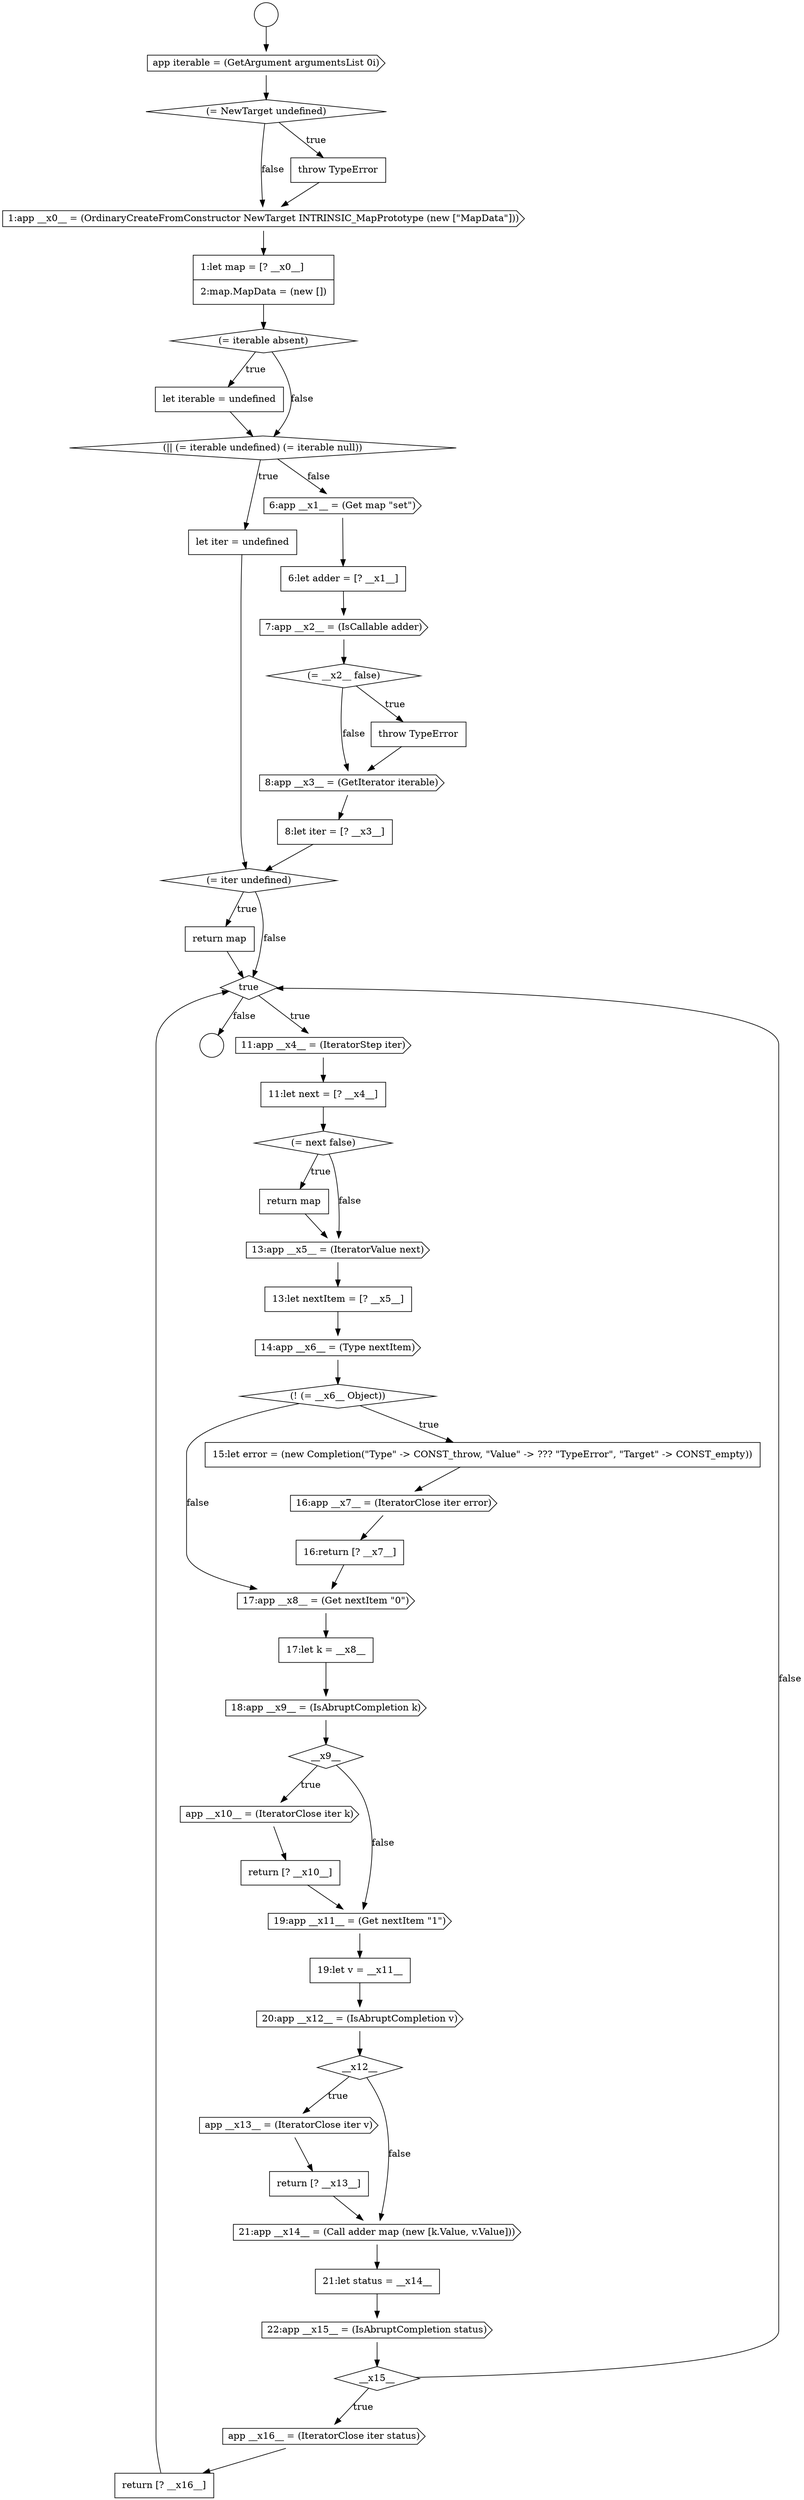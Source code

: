 digraph {
  node15055 [shape=none, margin=0, label=<<font color="black">
    <table border="0" cellborder="1" cellspacing="0" cellpadding="10">
      <tr><td align="left">return map</td></tr>
    </table>
  </font>> color="black" fillcolor="white" style=filled]
  node15073 [shape=none, margin=0, label=<<font color="black">
    <table border="0" cellborder="1" cellspacing="0" cellpadding="10">
      <tr><td align="left">return [? __x10__]</td></tr>
    </table>
  </font>> color="black" fillcolor="white" style=filled]
  node15041 [shape=cds, label=<<font color="black">1:app __x0__ = (OrdinaryCreateFromConstructor NewTarget INTRINSIC_MapPrototype (new [&quot;MapData&quot;]))</font>> color="black" fillcolor="white" style=filled]
  node15046 [shape=none, margin=0, label=<<font color="black">
    <table border="0" cellborder="1" cellspacing="0" cellpadding="10">
      <tr><td align="left">let iter = undefined</td></tr>
    </table>
  </font>> color="black" fillcolor="white" style=filled]
  node15050 [shape=diamond, label=<<font color="black">(= __x2__ false)</font>> color="black" fillcolor="white" style=filled]
  node15068 [shape=cds, label=<<font color="black">17:app __x8__ = (Get nextItem &quot;0&quot;)</font>> color="black" fillcolor="white" style=filled]
  node15049 [shape=cds, label=<<font color="black">7:app __x2__ = (IsCallable adder)</font>> color="black" fillcolor="white" style=filled]
  node15063 [shape=cds, label=<<font color="black">14:app __x6__ = (Type nextItem)</font>> color="black" fillcolor="white" style=filled]
  node15085 [shape=none, margin=0, label=<<font color="black">
    <table border="0" cellborder="1" cellspacing="0" cellpadding="10">
      <tr><td align="left">return [? __x16__]</td></tr>
    </table>
  </font>> color="black" fillcolor="white" style=filled]
  node15084 [shape=cds, label=<<font color="black">app __x16__ = (IteratorClose iter status)</font>> color="black" fillcolor="white" style=filled]
  node15056 [shape=diamond, label=<<font color="black">true</font>> color="black" fillcolor="white" style=filled]
  node15067 [shape=none, margin=0, label=<<font color="black">
    <table border="0" cellborder="1" cellspacing="0" cellpadding="10">
      <tr><td align="left">16:return [? __x7__]</td></tr>
    </table>
  </font>> color="black" fillcolor="white" style=filled]
  node15052 [shape=cds, label=<<font color="black">8:app __x3__ = (GetIterator iterable)</font>> color="black" fillcolor="white" style=filled]
  node15059 [shape=diamond, label=<<font color="black">(= next false)</font>> color="black" fillcolor="white" style=filled]
  node15044 [shape=none, margin=0, label=<<font color="black">
    <table border="0" cellborder="1" cellspacing="0" cellpadding="10">
      <tr><td align="left">let iterable = undefined</td></tr>
    </table>
  </font>> color="black" fillcolor="white" style=filled]
  node15066 [shape=cds, label=<<font color="black">16:app __x7__ = (IteratorClose iter error)</font>> color="black" fillcolor="white" style=filled]
  node15045 [shape=diamond, label=<<font color="black">(|| (= iterable undefined) (= iterable null))</font>> color="black" fillcolor="white" style=filled]
  node15083 [shape=diamond, label=<<font color="black">__x15__</font>> color="black" fillcolor="white" style=filled]
  node15051 [shape=none, margin=0, label=<<font color="black">
    <table border="0" cellborder="1" cellspacing="0" cellpadding="10">
      <tr><td align="left">throw TypeError</td></tr>
    </table>
  </font>> color="black" fillcolor="white" style=filled]
  node15072 [shape=cds, label=<<font color="black">app __x10__ = (IteratorClose iter k)</font>> color="black" fillcolor="white" style=filled]
  node15077 [shape=diamond, label=<<font color="black">__x12__</font>> color="black" fillcolor="white" style=filled]
  node15060 [shape=none, margin=0, label=<<font color="black">
    <table border="0" cellborder="1" cellspacing="0" cellpadding="10">
      <tr><td align="left">return map</td></tr>
    </table>
  </font>> color="black" fillcolor="white" style=filled]
  node15040 [shape=none, margin=0, label=<<font color="black">
    <table border="0" cellborder="1" cellspacing="0" cellpadding="10">
      <tr><td align="left">throw TypeError</td></tr>
    </table>
  </font>> color="black" fillcolor="white" style=filled]
  node15082 [shape=cds, label=<<font color="black">22:app __x15__ = (IsAbruptCompletion status)</font>> color="black" fillcolor="white" style=filled]
  node15061 [shape=cds, label=<<font color="black">13:app __x5__ = (IteratorValue next)</font>> color="black" fillcolor="white" style=filled]
  node15078 [shape=cds, label=<<font color="black">app __x13__ = (IteratorClose iter v)</font>> color="black" fillcolor="white" style=filled]
  node15071 [shape=diamond, label=<<font color="black">__x9__</font>> color="black" fillcolor="white" style=filled]
  node15065 [shape=none, margin=0, label=<<font color="black">
    <table border="0" cellborder="1" cellspacing="0" cellpadding="10">
      <tr><td align="left">15:let error = (new Completion(&quot;Type&quot; -&gt; CONST_throw, &quot;Value&quot; -&gt; ??? &quot;TypeError&quot;, &quot;Target&quot; -&gt; CONST_empty))</td></tr>
    </table>
  </font>> color="black" fillcolor="white" style=filled]
  node15054 [shape=diamond, label=<<font color="black">(= iter undefined)</font>> color="black" fillcolor="white" style=filled]
  node15047 [shape=cds, label=<<font color="black">6:app __x1__ = (Get map &quot;set&quot;)</font>> color="black" fillcolor="white" style=filled]
  node15074 [shape=cds, label=<<font color="black">19:app __x11__ = (Get nextItem &quot;1&quot;)</font>> color="black" fillcolor="white" style=filled]
  node15069 [shape=none, margin=0, label=<<font color="black">
    <table border="0" cellborder="1" cellspacing="0" cellpadding="10">
      <tr><td align="left">17:let k = __x8__</td></tr>
    </table>
  </font>> color="black" fillcolor="white" style=filled]
  node15037 [shape=circle label=" " color="black" fillcolor="white" style=filled]
  node15039 [shape=diamond, label=<<font color="black">(= NewTarget undefined)</font>> color="black" fillcolor="white" style=filled]
  node15042 [shape=none, margin=0, label=<<font color="black">
    <table border="0" cellborder="1" cellspacing="0" cellpadding="10">
      <tr><td align="left">1:let map = [? __x0__]</td></tr>
      <tr><td align="left">2:map.MapData = (new [])</td></tr>
    </table>
  </font>> color="black" fillcolor="white" style=filled]
  node15062 [shape=none, margin=0, label=<<font color="black">
    <table border="0" cellborder="1" cellspacing="0" cellpadding="10">
      <tr><td align="left">13:let nextItem = [? __x5__]</td></tr>
    </table>
  </font>> color="black" fillcolor="white" style=filled]
  node15057 [shape=cds, label=<<font color="black">11:app __x4__ = (IteratorStep iter)</font>> color="black" fillcolor="white" style=filled]
  node15070 [shape=cds, label=<<font color="black">18:app __x9__ = (IsAbruptCompletion k)</font>> color="black" fillcolor="white" style=filled]
  node15079 [shape=none, margin=0, label=<<font color="black">
    <table border="0" cellborder="1" cellspacing="0" cellpadding="10">
      <tr><td align="left">return [? __x13__]</td></tr>
    </table>
  </font>> color="black" fillcolor="white" style=filled]
  node15081 [shape=none, margin=0, label=<<font color="black">
    <table border="0" cellborder="1" cellspacing="0" cellpadding="10">
      <tr><td align="left">21:let status = __x14__</td></tr>
    </table>
  </font>> color="black" fillcolor="white" style=filled]
  node15036 [shape=circle label=" " color="black" fillcolor="white" style=filled]
  node15048 [shape=none, margin=0, label=<<font color="black">
    <table border="0" cellborder="1" cellspacing="0" cellpadding="10">
      <tr><td align="left">6:let adder = [? __x1__]</td></tr>
    </table>
  </font>> color="black" fillcolor="white" style=filled]
  node15038 [shape=cds, label=<<font color="black">app iterable = (GetArgument argumentsList 0i)</font>> color="black" fillcolor="white" style=filled]
  node15053 [shape=none, margin=0, label=<<font color="black">
    <table border="0" cellborder="1" cellspacing="0" cellpadding="10">
      <tr><td align="left">8:let iter = [? __x3__]</td></tr>
    </table>
  </font>> color="black" fillcolor="white" style=filled]
  node15058 [shape=none, margin=0, label=<<font color="black">
    <table border="0" cellborder="1" cellspacing="0" cellpadding="10">
      <tr><td align="left">11:let next = [? __x4__]</td></tr>
    </table>
  </font>> color="black" fillcolor="white" style=filled]
  node15080 [shape=cds, label=<<font color="black">21:app __x14__ = (Call adder map (new [k.Value, v.Value]))</font>> color="black" fillcolor="white" style=filled]
  node15043 [shape=diamond, label=<<font color="black">(= iterable absent)</font>> color="black" fillcolor="white" style=filled]
  node15075 [shape=none, margin=0, label=<<font color="black">
    <table border="0" cellborder="1" cellspacing="0" cellpadding="10">
      <tr><td align="left">19:let v = __x11__</td></tr>
    </table>
  </font>> color="black" fillcolor="white" style=filled]
  node15064 [shape=diamond, label=<<font color="black">(! (= __x6__ Object))</font>> color="black" fillcolor="white" style=filled]
  node15076 [shape=cds, label=<<font color="black">20:app __x12__ = (IsAbruptCompletion v)</font>> color="black" fillcolor="white" style=filled]
  node15081 -> node15082 [ color="black"]
  node15067 -> node15068 [ color="black"]
  node15041 -> node15042 [ color="black"]
  node15083 -> node15084 [label=<<font color="black">true</font>> color="black"]
  node15083 -> node15056 [label=<<font color="black">false</font>> color="black"]
  node15042 -> node15043 [ color="black"]
  node15049 -> node15050 [ color="black"]
  node15077 -> node15078 [label=<<font color="black">true</font>> color="black"]
  node15077 -> node15080 [label=<<font color="black">false</font>> color="black"]
  node15066 -> node15067 [ color="black"]
  node15036 -> node15038 [ color="black"]
  node15043 -> node15044 [label=<<font color="black">true</font>> color="black"]
  node15043 -> node15045 [label=<<font color="black">false</font>> color="black"]
  node15055 -> node15056 [ color="black"]
  node15084 -> node15085 [ color="black"]
  node15060 -> node15061 [ color="black"]
  node15059 -> node15060 [label=<<font color="black">true</font>> color="black"]
  node15059 -> node15061 [label=<<font color="black">false</font>> color="black"]
  node15069 -> node15070 [ color="black"]
  node15048 -> node15049 [ color="black"]
  node15051 -> node15052 [ color="black"]
  node15057 -> node15058 [ color="black"]
  node15058 -> node15059 [ color="black"]
  node15079 -> node15080 [ color="black"]
  node15065 -> node15066 [ color="black"]
  node15056 -> node15057 [label=<<font color="black">true</font>> color="black"]
  node15056 -> node15037 [label=<<font color="black">false</font>> color="black"]
  node15074 -> node15075 [ color="black"]
  node15044 -> node15045 [ color="black"]
  node15080 -> node15081 [ color="black"]
  node15040 -> node15041 [ color="black"]
  node15071 -> node15072 [label=<<font color="black">true</font>> color="black"]
  node15071 -> node15074 [label=<<font color="black">false</font>> color="black"]
  node15038 -> node15039 [ color="black"]
  node15053 -> node15054 [ color="black"]
  node15047 -> node15048 [ color="black"]
  node15064 -> node15065 [label=<<font color="black">true</font>> color="black"]
  node15064 -> node15068 [label=<<font color="black">false</font>> color="black"]
  node15075 -> node15076 [ color="black"]
  node15054 -> node15055 [label=<<font color="black">true</font>> color="black"]
  node15054 -> node15056 [label=<<font color="black">false</font>> color="black"]
  node15063 -> node15064 [ color="black"]
  node15050 -> node15051 [label=<<font color="black">true</font>> color="black"]
  node15050 -> node15052 [label=<<font color="black">false</font>> color="black"]
  node15073 -> node15074 [ color="black"]
  node15061 -> node15062 [ color="black"]
  node15039 -> node15040 [label=<<font color="black">true</font>> color="black"]
  node15039 -> node15041 [label=<<font color="black">false</font>> color="black"]
  node15085 -> node15056 [ color="black"]
  node15078 -> node15079 [ color="black"]
  node15070 -> node15071 [ color="black"]
  node15076 -> node15077 [ color="black"]
  node15052 -> node15053 [ color="black"]
  node15045 -> node15046 [label=<<font color="black">true</font>> color="black"]
  node15045 -> node15047 [label=<<font color="black">false</font>> color="black"]
  node15062 -> node15063 [ color="black"]
  node15068 -> node15069 [ color="black"]
  node15046 -> node15054 [ color="black"]
  node15072 -> node15073 [ color="black"]
  node15082 -> node15083 [ color="black"]
}

